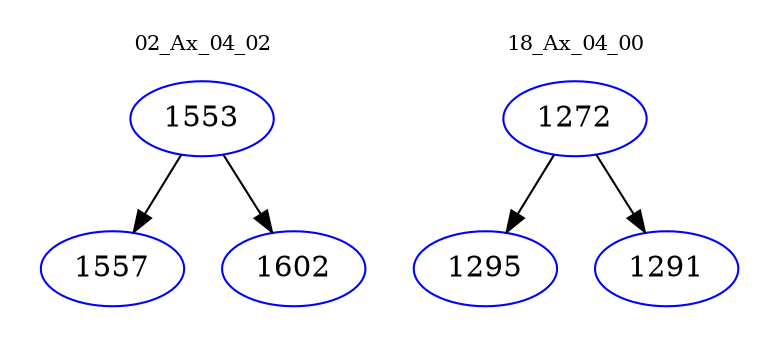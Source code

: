 digraph{
subgraph cluster_0 {
color = white
label = "02_Ax_04_02";
fontsize=10;
T0_1553 [label="1553", color="blue"]
T0_1553 -> T0_1557 [color="black"]
T0_1557 [label="1557", color="blue"]
T0_1553 -> T0_1602 [color="black"]
T0_1602 [label="1602", color="blue"]
}
subgraph cluster_1 {
color = white
label = "18_Ax_04_00";
fontsize=10;
T1_1272 [label="1272", color="blue"]
T1_1272 -> T1_1295 [color="black"]
T1_1295 [label="1295", color="blue"]
T1_1272 -> T1_1291 [color="black"]
T1_1291 [label="1291", color="blue"]
}
}
